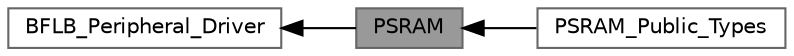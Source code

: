 digraph "PSRAM"
{
 // LATEX_PDF_SIZE
  bgcolor="transparent";
  edge [fontname=Helvetica,fontsize=10,labelfontname=Helvetica,labelfontsize=10];
  node [fontname=Helvetica,fontsize=10,shape=box,height=0.2,width=0.4];
  rankdir=LR;
  Node2 [label="BFLB_Peripheral_Driver",height=0.2,width=0.4,color="grey40", fillcolor="white", style="filled",URL="$group___b_f_l_b___peripheral___driver.html",tooltip=" "];
  Node1 [label="PSRAM",height=0.2,width=0.4,color="gray40", fillcolor="grey60", style="filled", fontcolor="black",tooltip=" "];
  Node3 [label="PSRAM_Public_Types",height=0.2,width=0.4,color="grey40", fillcolor="white", style="filled",URL="$group___p_s_r_a_m___public___types.html",tooltip=" "];
  Node2->Node1 [shape=plaintext, dir="back", style="solid"];
  Node1->Node3 [shape=plaintext, dir="back", style="solid"];
}
